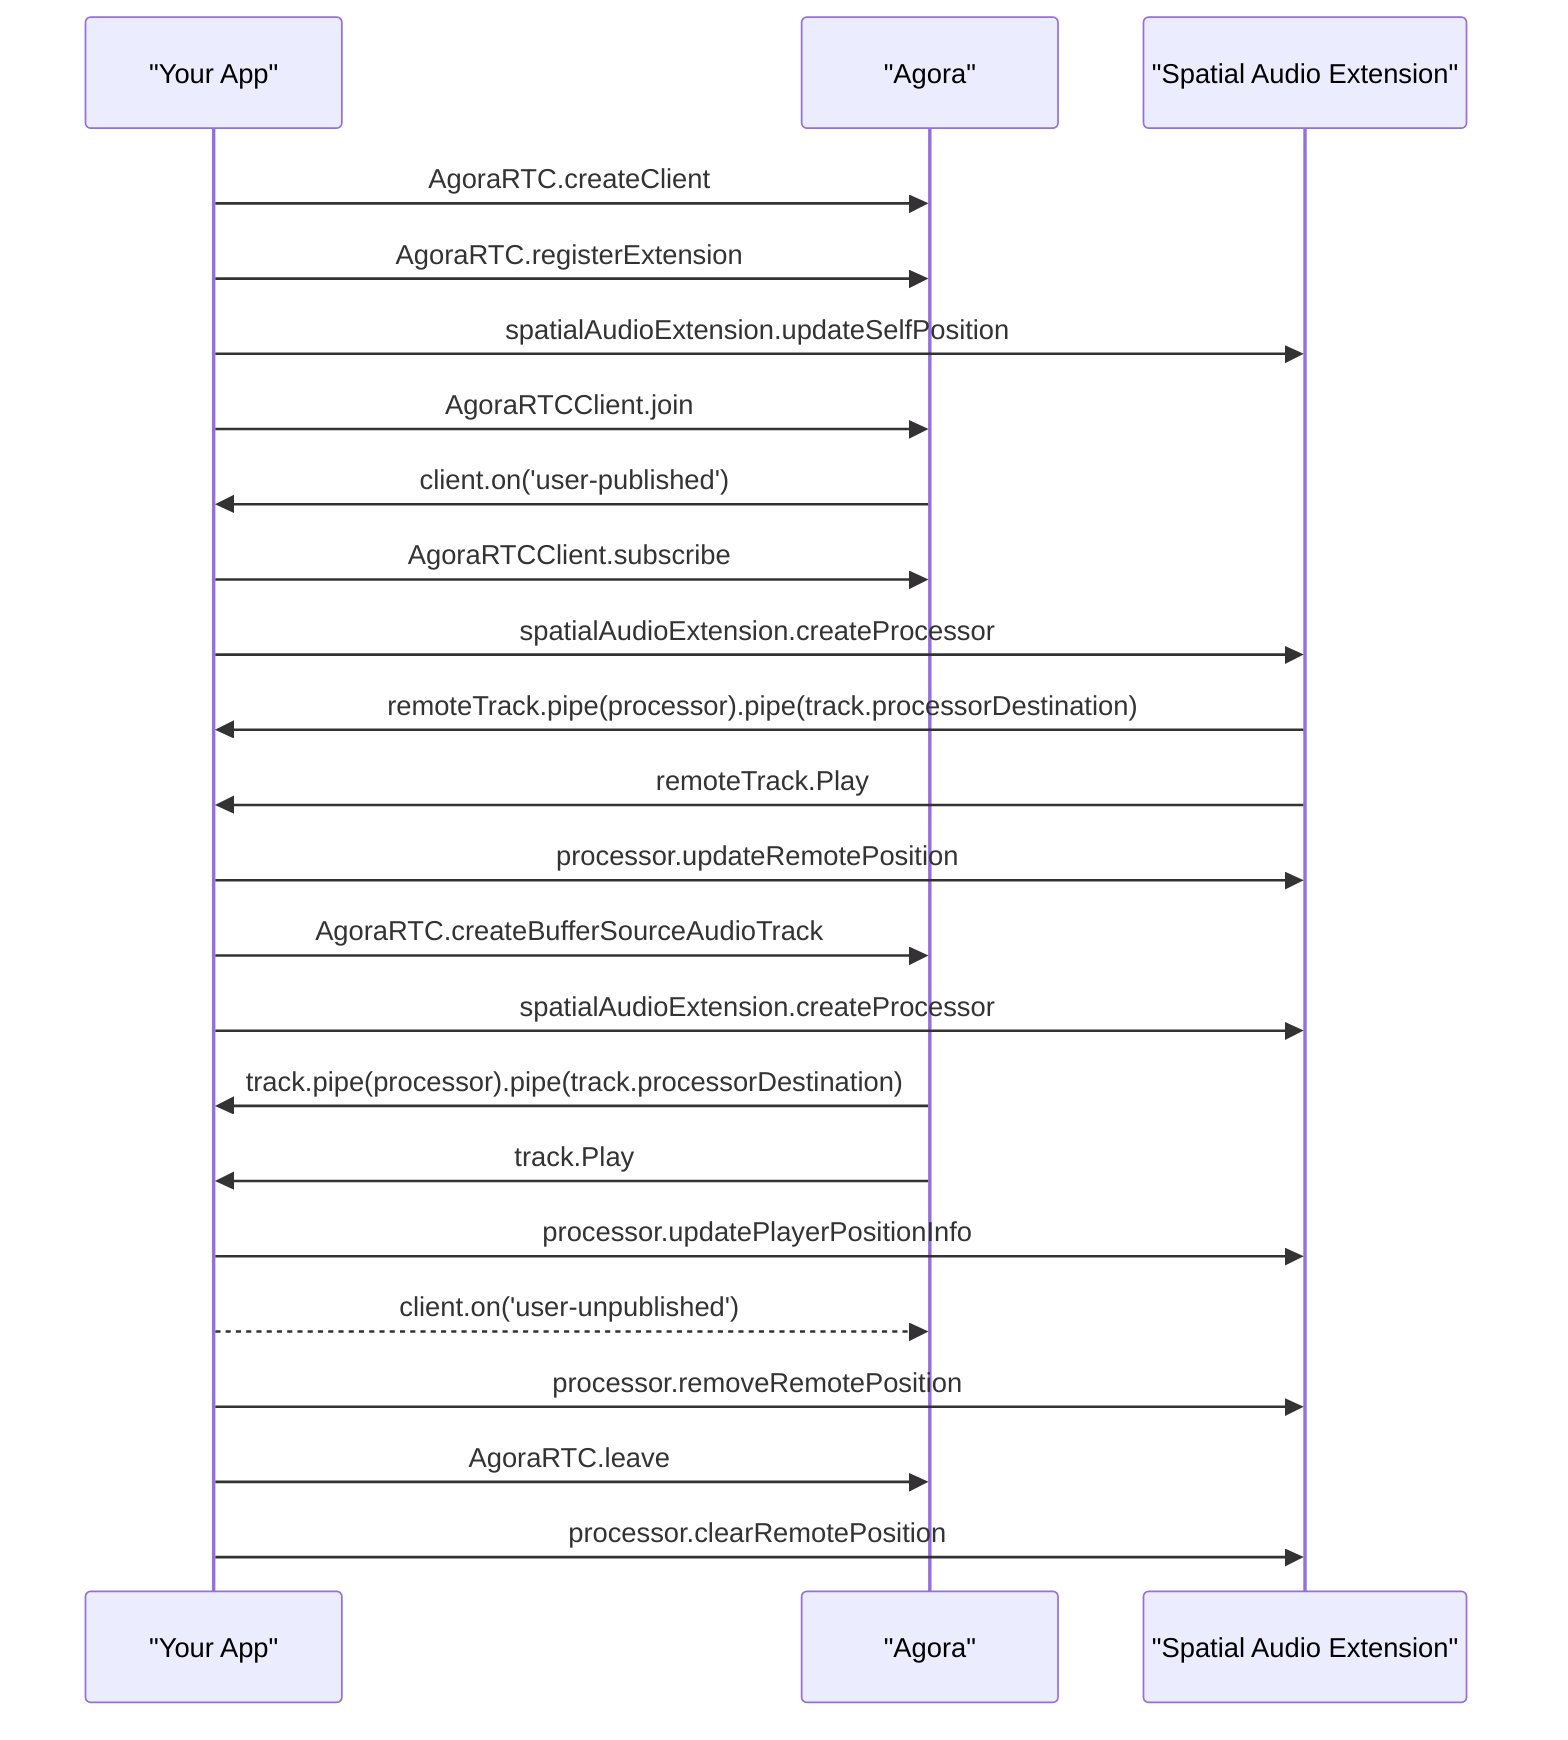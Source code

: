 sequenceDiagram
    participant Your_app as "Your App"
    participant Agora as "Agora"
    participant SAE as "Spatial Audio Extension"

    Your_app->>Agora: AgoraRTC.createClient
    Your_app->>Agora: AgoraRTC.registerExtension
    Your_app->>SAE: spatialAudioExtension.updateSelfPosition
    Your_app->>Agora: AgoraRTCClient.join
    Agora->>Your_app: client.on('user-published')
    Your_app->>Agora: AgoraRTCClient.subscribe
    Your_app->>SAE: spatialAudioExtension.createProcessor
    SAE->>Your_app: remoteTrack.pipe(processor).pipe(track.processorDestination)
    SAE->>Your_app: remoteTrack.Play
    Your_app->>SAE: processor.updateRemotePosition
    Your_app->>Agora: AgoraRTC.createBufferSourceAudioTrack
    Your_app->>SAE: spatialAudioExtension.createProcessor
    Agora->>Your_app: track.pipe(processor).pipe(track.processorDestination)
    Agora->>Your_app: track.Play
    Your_app->>SAE: processor.updatePlayerPositionInfo
    Your_app-->>Agora: client.on('user-unpublished')
    Your_app->>SAE: processor.removeRemotePosition
    Your_app->>Agora: AgoraRTC.leave
    Your_app->>SAE: processor.clearRemotePosition